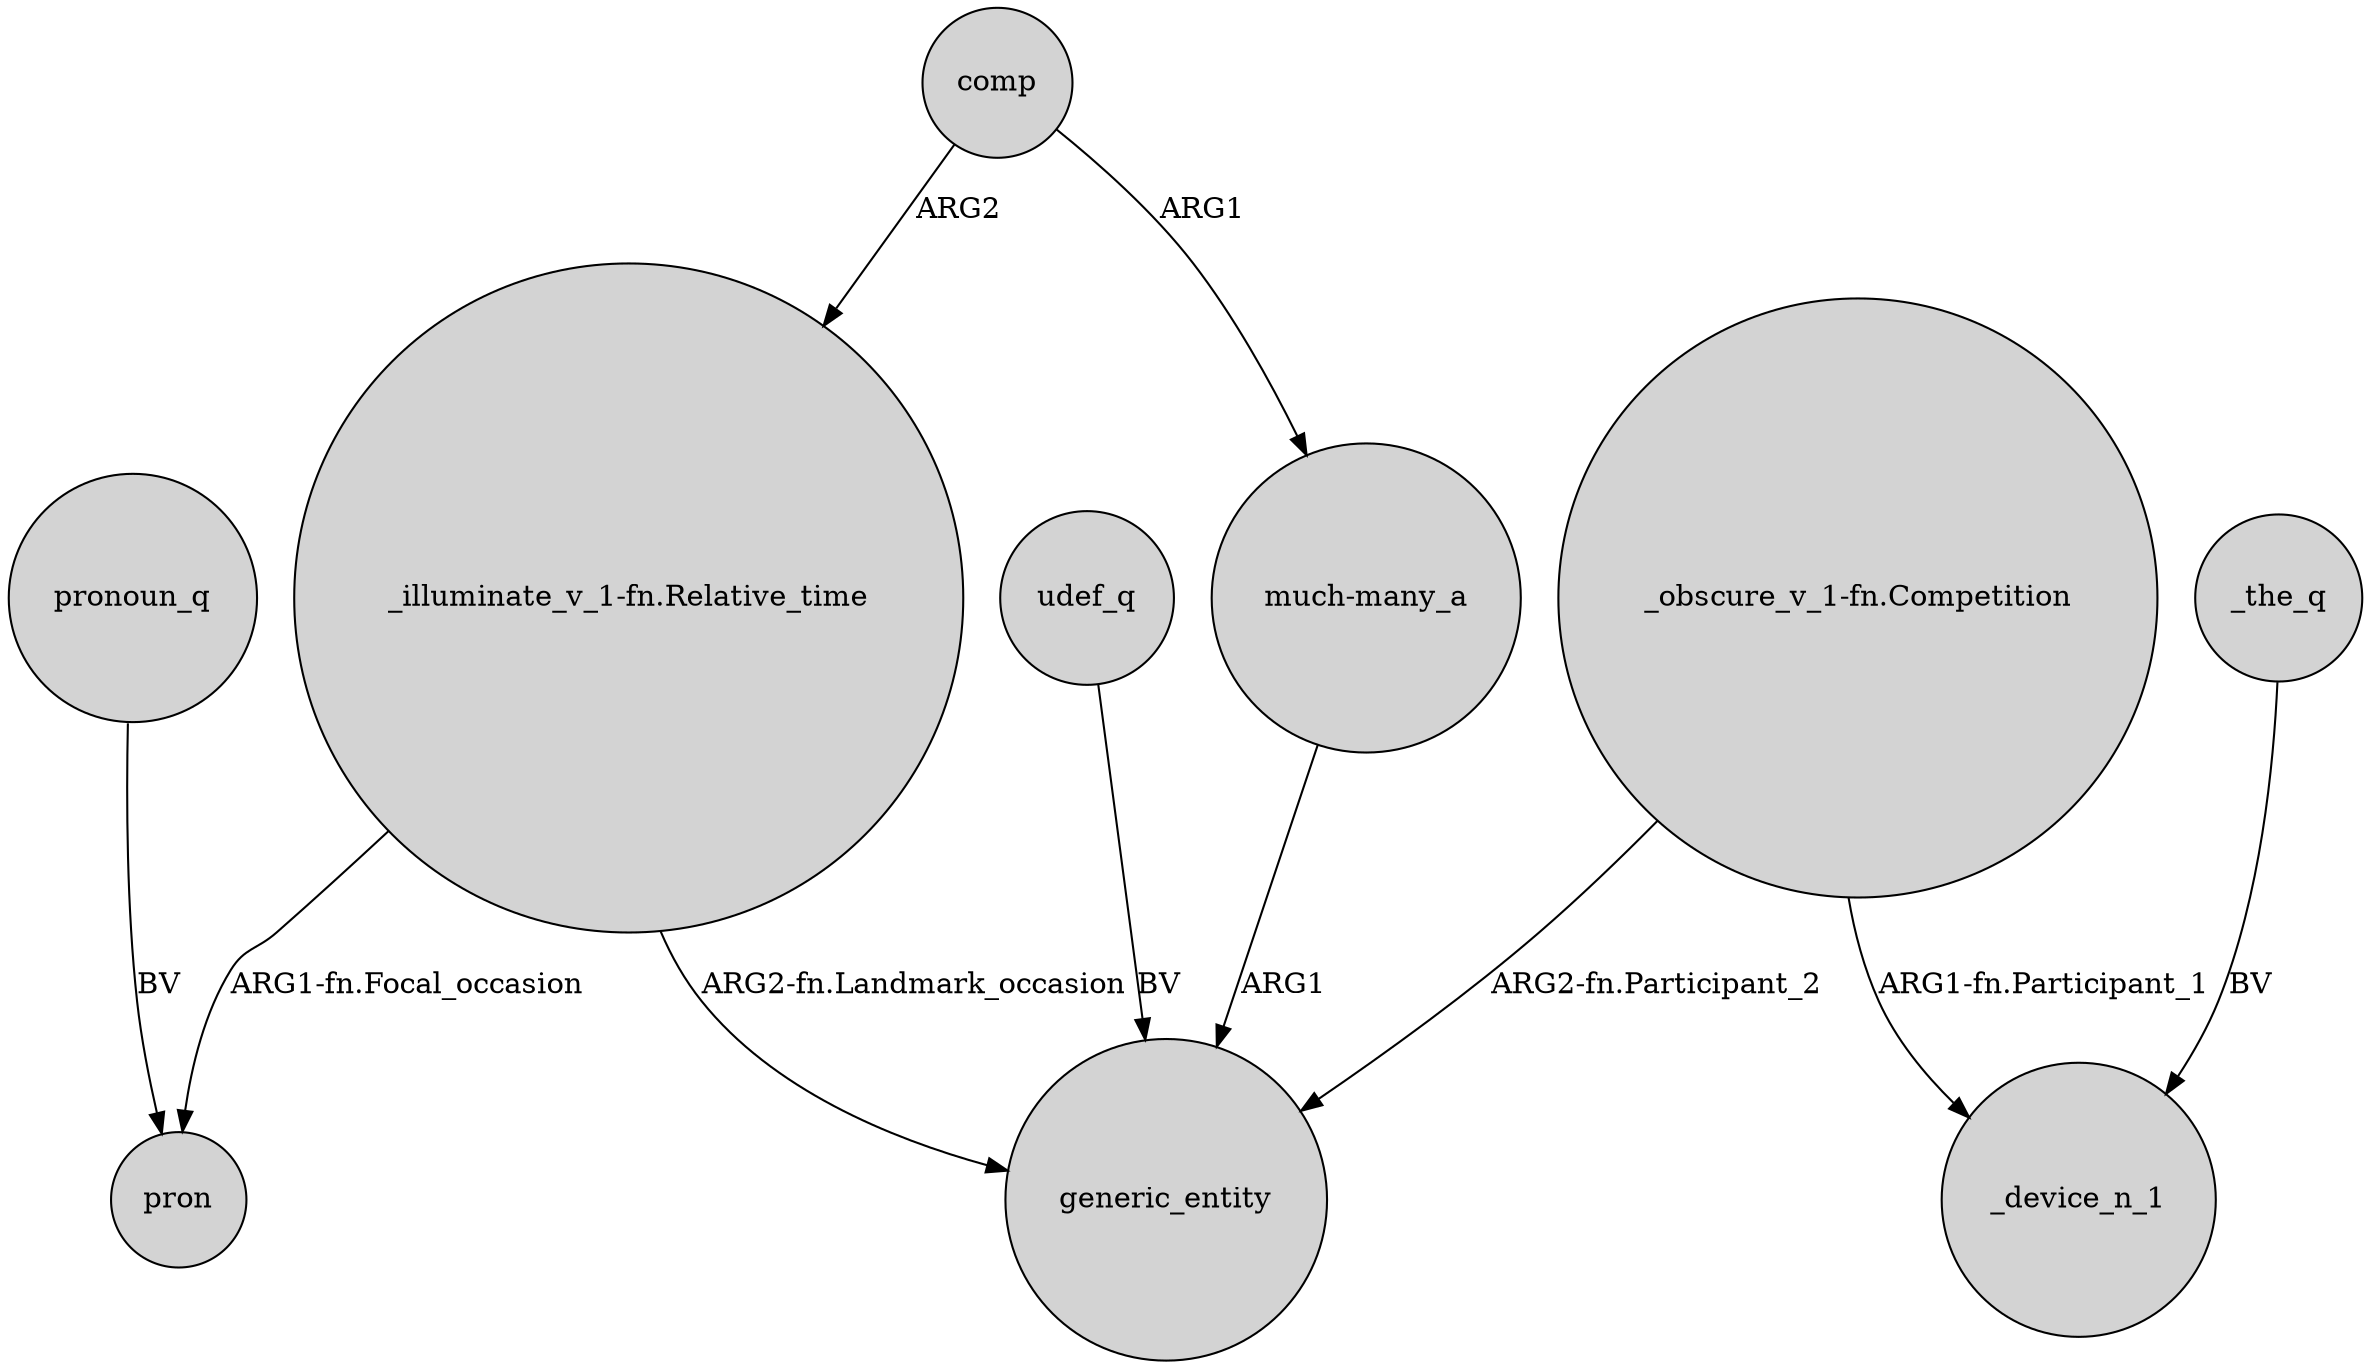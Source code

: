 digraph {
	node [shape=circle style=filled]
	"much-many_a" -> generic_entity [label=ARG1]
	"_illuminate_v_1-fn.Relative_time" -> generic_entity [label="ARG2-fn.Landmark_occasion"]
	"_obscure_v_1-fn.Competition" -> _device_n_1 [label="ARG1-fn.Participant_1"]
	"_illuminate_v_1-fn.Relative_time" -> pron [label="ARG1-fn.Focal_occasion"]
	udef_q -> generic_entity [label=BV]
	_the_q -> _device_n_1 [label=BV]
	pronoun_q -> pron [label=BV]
	"_obscure_v_1-fn.Competition" -> generic_entity [label="ARG2-fn.Participant_2"]
	comp -> "much-many_a" [label=ARG1]
	comp -> "_illuminate_v_1-fn.Relative_time" [label=ARG2]
}

